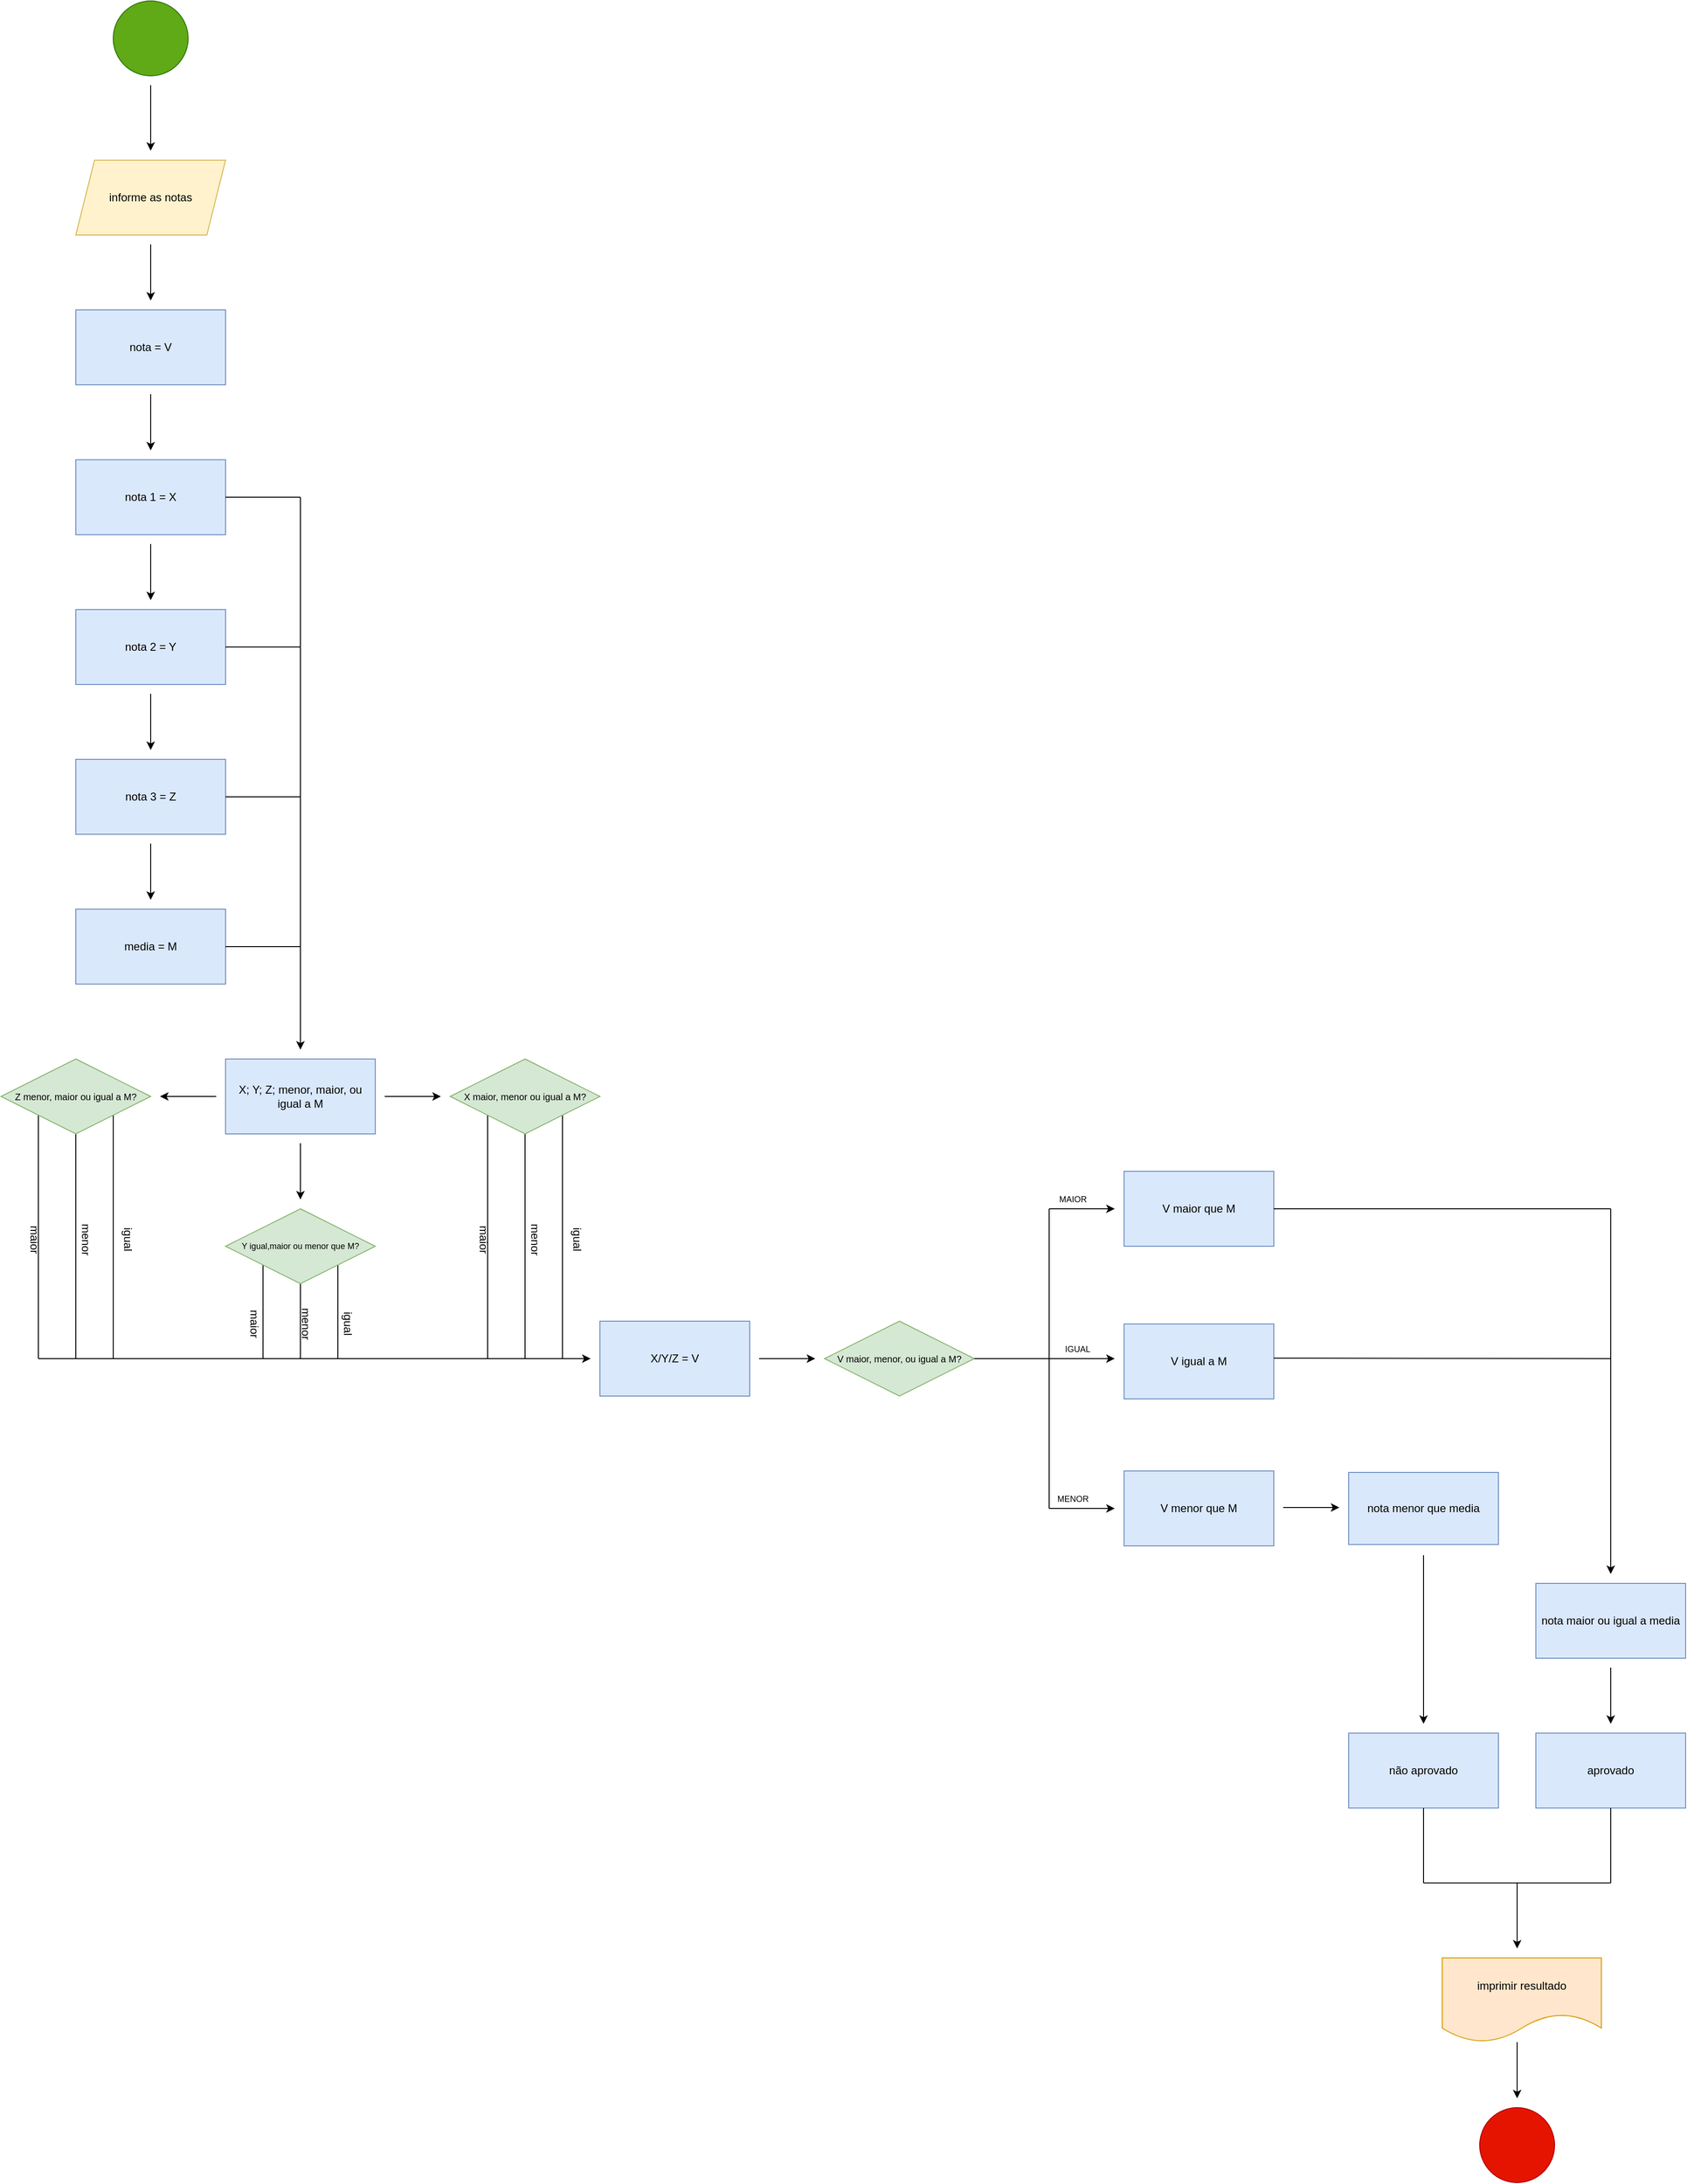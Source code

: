 <mxfile version="26.0.16">
  <diagram name="Página-1" id="sVIEAfAeJXPN8LJEBK2q">
    <mxGraphModel dx="836" dy="1656" grid="1" gridSize="10" guides="1" tooltips="1" connect="1" arrows="1" fold="1" page="1" pageScale="1" pageWidth="827" pageHeight="1169" math="0" shadow="0">
      <root>
        <mxCell id="0" />
        <mxCell id="1" parent="0" />
        <mxCell id="324FYDJHdlTDjTDhxgua-1" value="" style="ellipse;whiteSpace=wrap;html=1;aspect=fixed;fillColor=#60a917;fontColor=#ffffff;strokeColor=#2D7600;" parent="1" vertex="1">
          <mxGeometry x="120" y="-130" width="80" height="80" as="geometry" />
        </mxCell>
        <mxCell id="324FYDJHdlTDjTDhxgua-2" value="informe as notas" style="shape=parallelogram;perimeter=parallelogramPerimeter;whiteSpace=wrap;html=1;fixedSize=1;fillColor=#fff2cc;strokeColor=#d6b656;" parent="1" vertex="1">
          <mxGeometry x="80" y="40" width="160" height="80" as="geometry" />
        </mxCell>
        <mxCell id="324FYDJHdlTDjTDhxgua-3" value="" style="endArrow=classic;html=1;rounded=0;" parent="1" edge="1">
          <mxGeometry width="50" height="50" relative="1" as="geometry">
            <mxPoint x="160" y="290" as="sourcePoint" />
            <mxPoint x="160" y="350" as="targetPoint" />
          </mxGeometry>
        </mxCell>
        <mxCell id="324FYDJHdlTDjTDhxgua-4" value="nota 1 = X" style="whiteSpace=wrap;html=1;fillColor=#dae8fc;strokeColor=#6c8ebf;" parent="1" vertex="1">
          <mxGeometry x="80" y="360" width="160" height="80" as="geometry" />
        </mxCell>
        <mxCell id="324FYDJHdlTDjTDhxgua-5" value="" style="endArrow=classic;html=1;rounded=0;" parent="1" edge="1">
          <mxGeometry width="50" height="50" relative="1" as="geometry">
            <mxPoint x="160" y="450" as="sourcePoint" />
            <mxPoint x="160" y="510" as="targetPoint" />
          </mxGeometry>
        </mxCell>
        <mxCell id="324FYDJHdlTDjTDhxgua-6" value="nota 2 = Y" style="rounded=0;whiteSpace=wrap;html=1;fillColor=#dae8fc;strokeColor=#6c8ebf;" parent="1" vertex="1">
          <mxGeometry x="80" y="520" width="160" height="80" as="geometry" />
        </mxCell>
        <mxCell id="324FYDJHdlTDjTDhxgua-7" value="" style="endArrow=classic;html=1;rounded=0;" parent="1" edge="1">
          <mxGeometry width="50" height="50" relative="1" as="geometry">
            <mxPoint x="160" y="610" as="sourcePoint" />
            <mxPoint x="160" y="670" as="targetPoint" />
          </mxGeometry>
        </mxCell>
        <mxCell id="324FYDJHdlTDjTDhxgua-8" value="nota 3 = Z" style="whiteSpace=wrap;html=1;fillColor=#dae8fc;strokeColor=#6c8ebf;" parent="1" vertex="1">
          <mxGeometry x="80" y="680" width="160" height="80" as="geometry" />
        </mxCell>
        <mxCell id="324FYDJHdlTDjTDhxgua-9" value="" style="endArrow=none;html=1;rounded=0;" parent="1" edge="1">
          <mxGeometry width="50" height="50" relative="1" as="geometry">
            <mxPoint x="320" y="720" as="sourcePoint" />
            <mxPoint x="320" y="400" as="targetPoint" />
          </mxGeometry>
        </mxCell>
        <mxCell id="324FYDJHdlTDjTDhxgua-10" value="" style="endArrow=none;html=1;rounded=0;" parent="1" edge="1">
          <mxGeometry width="50" height="50" relative="1" as="geometry">
            <mxPoint x="240" y="400" as="sourcePoint" />
            <mxPoint x="320" y="400" as="targetPoint" />
          </mxGeometry>
        </mxCell>
        <mxCell id="324FYDJHdlTDjTDhxgua-11" value="" style="endArrow=none;html=1;rounded=0;" parent="1" edge="1">
          <mxGeometry width="50" height="50" relative="1" as="geometry">
            <mxPoint x="240" y="720" as="sourcePoint" />
            <mxPoint x="320" y="720" as="targetPoint" />
          </mxGeometry>
        </mxCell>
        <mxCell id="324FYDJHdlTDjTDhxgua-12" value="" style="endArrow=none;html=1;rounded=0;" parent="1" edge="1">
          <mxGeometry width="50" height="50" relative="1" as="geometry">
            <mxPoint x="240" y="560" as="sourcePoint" />
            <mxPoint x="320" y="560" as="targetPoint" />
          </mxGeometry>
        </mxCell>
        <mxCell id="324FYDJHdlTDjTDhxgua-13" value="" style="endArrow=classic;html=1;rounded=0;" parent="1" edge="1">
          <mxGeometry width="50" height="50" relative="1" as="geometry">
            <mxPoint x="320" y="720" as="sourcePoint" />
            <mxPoint x="320" y="990" as="targetPoint" />
          </mxGeometry>
        </mxCell>
        <mxCell id="324FYDJHdlTDjTDhxgua-14" value="X; Y; Z; menor, maior, ou igual a M" style="whiteSpace=wrap;html=1;fillColor=#dae8fc;strokeColor=#6c8ebf;" parent="1" vertex="1">
          <mxGeometry x="240" y="1000" width="160" height="80" as="geometry" />
        </mxCell>
        <mxCell id="324FYDJHdlTDjTDhxgua-15" value="media = M" style="whiteSpace=wrap;html=1;fillColor=#dae8fc;strokeColor=#6c8ebf;" parent="1" vertex="1">
          <mxGeometry x="80" y="840" width="160" height="80" as="geometry" />
        </mxCell>
        <mxCell id="324FYDJHdlTDjTDhxgua-16" value="" style="endArrow=classic;html=1;rounded=0;" parent="1" edge="1">
          <mxGeometry width="50" height="50" relative="1" as="geometry">
            <mxPoint x="160" y="770" as="sourcePoint" />
            <mxPoint x="160" y="830" as="targetPoint" />
          </mxGeometry>
        </mxCell>
        <mxCell id="324FYDJHdlTDjTDhxgua-17" value="" style="endArrow=none;html=1;rounded=0;" parent="1" edge="1">
          <mxGeometry width="50" height="50" relative="1" as="geometry">
            <mxPoint x="240" y="880" as="sourcePoint" />
            <mxPoint x="320" y="880" as="targetPoint" />
          </mxGeometry>
        </mxCell>
        <mxCell id="324FYDJHdlTDjTDhxgua-19" value="" style="endArrow=classic;html=1;rounded=0;" parent="1" edge="1">
          <mxGeometry width="50" height="50" relative="1" as="geometry">
            <mxPoint x="410" y="1040" as="sourcePoint" />
            <mxPoint x="470" y="1040" as="targetPoint" />
          </mxGeometry>
        </mxCell>
        <mxCell id="324FYDJHdlTDjTDhxgua-24" value="" style="endArrow=classic;html=1;rounded=0;" parent="1" edge="1">
          <mxGeometry width="50" height="50" relative="1" as="geometry">
            <mxPoint x="320" y="1090" as="sourcePoint" />
            <mxPoint x="320" y="1150" as="targetPoint" />
          </mxGeometry>
        </mxCell>
        <mxCell id="324FYDJHdlTDjTDhxgua-25" value="" style="endArrow=classic;html=1;rounded=0;" parent="1" edge="1">
          <mxGeometry width="50" height="50" relative="1" as="geometry">
            <mxPoint x="230" y="1040" as="sourcePoint" />
            <mxPoint x="170" y="1040" as="targetPoint" />
          </mxGeometry>
        </mxCell>
        <mxCell id="324FYDJHdlTDjTDhxgua-28" value="" style="endArrow=none;html=1;rounded=0;" parent="1" edge="1">
          <mxGeometry width="50" height="50" relative="1" as="geometry">
            <mxPoint x="40" y="1320" as="sourcePoint" />
            <mxPoint x="560" y="1320" as="targetPoint" />
          </mxGeometry>
        </mxCell>
        <mxCell id="324FYDJHdlTDjTDhxgua-29" value="" style="endArrow=none;html=1;rounded=0;" parent="1" edge="1">
          <mxGeometry width="50" height="50" relative="1" as="geometry">
            <mxPoint x="320" y="1320" as="sourcePoint" />
            <mxPoint x="320" y="1240" as="targetPoint" />
          </mxGeometry>
        </mxCell>
        <mxCell id="324FYDJHdlTDjTDhxgua-30" value="" style="endArrow=classic;html=1;rounded=0;" parent="1" edge="1">
          <mxGeometry width="50" height="50" relative="1" as="geometry">
            <mxPoint x="560" y="1320" as="sourcePoint" />
            <mxPoint x="630" y="1320" as="targetPoint" />
          </mxGeometry>
        </mxCell>
        <mxCell id="324FYDJHdlTDjTDhxgua-31" value="X/Y/Z = V" style="whiteSpace=wrap;html=1;fillColor=#dae8fc;strokeColor=#6c8ebf;" parent="1" vertex="1">
          <mxGeometry x="640" y="1280" width="160" height="80" as="geometry" />
        </mxCell>
        <mxCell id="324FYDJHdlTDjTDhxgua-37" value="" style="endArrow=classic;html=1;rounded=0;" parent="1" edge="1">
          <mxGeometry width="50" height="50" relative="1" as="geometry">
            <mxPoint x="810" y="1320" as="sourcePoint" />
            <mxPoint x="870" y="1320" as="targetPoint" />
          </mxGeometry>
        </mxCell>
        <mxCell id="324FYDJHdlTDjTDhxgua-40" value="" style="endArrow=none;html=1;rounded=0;entryX=0;entryY=1;entryDx=0;entryDy=0;" parent="1" target="324FYDJHdlTDjTDhxgua-74" edge="1">
          <mxGeometry width="50" height="50" relative="1" as="geometry">
            <mxPoint x="280" y="1320" as="sourcePoint" />
            <mxPoint x="280" y="1240" as="targetPoint" />
          </mxGeometry>
        </mxCell>
        <mxCell id="324FYDJHdlTDjTDhxgua-41" value="" style="endArrow=none;html=1;rounded=0;entryX=1;entryY=1;entryDx=0;entryDy=0;" parent="1" target="324FYDJHdlTDjTDhxgua-74" edge="1">
          <mxGeometry width="50" height="50" relative="1" as="geometry">
            <mxPoint x="360" y="1320" as="sourcePoint" />
            <mxPoint x="360" y="1240" as="targetPoint" />
          </mxGeometry>
        </mxCell>
        <mxCell id="324FYDJHdlTDjTDhxgua-47" value="maior" style="text;html=1;align=center;verticalAlign=middle;resizable=0;points=[];autosize=1;strokeColor=none;fillColor=none;textDirection=vertical-rl;" parent="1" vertex="1">
          <mxGeometry x="245" y="1280" width="50" height="30" as="geometry" />
        </mxCell>
        <mxCell id="324FYDJHdlTDjTDhxgua-48" value="menor" style="text;html=1;align=center;verticalAlign=middle;resizable=0;points=[];autosize=1;strokeColor=none;fillColor=none;textDirection=vertical-rl;" parent="1" vertex="1">
          <mxGeometry x="295" y="1280" width="60" height="30" as="geometry" />
        </mxCell>
        <mxCell id="324FYDJHdlTDjTDhxgua-49" value="igual" style="text;html=1;align=center;verticalAlign=middle;resizable=0;points=[];autosize=1;strokeColor=none;fillColor=none;textDirection=vertical-rl;" parent="1" vertex="1">
          <mxGeometry x="345" y="1280" width="50" height="30" as="geometry" />
        </mxCell>
        <mxCell id="324FYDJHdlTDjTDhxgua-55" value="" style="endArrow=none;html=1;rounded=0;" parent="1" edge="1">
          <mxGeometry width="50" height="50" relative="1" as="geometry">
            <mxPoint x="586.667" y="1200" as="sourcePoint" />
            <mxPoint x="586.667" y="1200" as="targetPoint" />
          </mxGeometry>
        </mxCell>
        <mxCell id="324FYDJHdlTDjTDhxgua-59" value="" style="endArrow=none;html=1;rounded=0;" parent="1" edge="1">
          <mxGeometry width="50" height="50" relative="1" as="geometry">
            <mxPoint x="80" y="1320" as="sourcePoint" />
            <mxPoint x="80" y="1080" as="targetPoint" />
          </mxGeometry>
        </mxCell>
        <mxCell id="324FYDJHdlTDjTDhxgua-60" value="" style="endArrow=none;html=1;rounded=0;entryX=0;entryY=1;entryDx=0;entryDy=0;" parent="1" target="324FYDJHdlTDjTDhxgua-75" edge="1">
          <mxGeometry width="50" height="50" relative="1" as="geometry">
            <mxPoint x="40" y="1320" as="sourcePoint" />
            <mxPoint x="40" y="1080" as="targetPoint" />
          </mxGeometry>
        </mxCell>
        <mxCell id="324FYDJHdlTDjTDhxgua-61" value="" style="endArrow=none;html=1;rounded=0;entryX=1;entryY=1;entryDx=0;entryDy=0;" parent="1" target="324FYDJHdlTDjTDhxgua-75" edge="1">
          <mxGeometry width="50" height="50" relative="1" as="geometry">
            <mxPoint x="120" y="1320" as="sourcePoint" />
            <mxPoint x="120" y="1080" as="targetPoint" />
          </mxGeometry>
        </mxCell>
        <mxCell id="324FYDJHdlTDjTDhxgua-62" value="maior" style="text;html=1;align=center;verticalAlign=middle;resizable=0;points=[];autosize=1;strokeColor=none;fillColor=none;textDirection=vertical-rl;" parent="1" vertex="1">
          <mxGeometry x="10" y="1190" width="50" height="30" as="geometry" />
        </mxCell>
        <mxCell id="324FYDJHdlTDjTDhxgua-63" value="menor" style="text;html=1;align=center;verticalAlign=middle;resizable=0;points=[];autosize=1;strokeColor=none;fillColor=none;textDirection=vertical-rl;" parent="1" vertex="1">
          <mxGeometry x="60" y="1190" width="60" height="30" as="geometry" />
        </mxCell>
        <mxCell id="324FYDJHdlTDjTDhxgua-64" value="igual" style="text;html=1;align=center;verticalAlign=middle;resizable=0;points=[];autosize=1;strokeColor=none;fillColor=none;textDirection=vertical-rl;" parent="1" vertex="1">
          <mxGeometry x="110" y="1190" width="50" height="30" as="geometry" />
        </mxCell>
        <mxCell id="324FYDJHdlTDjTDhxgua-65" value="" style="endArrow=none;html=1;rounded=0;" parent="1" edge="1">
          <mxGeometry width="50" height="50" relative="1" as="geometry">
            <mxPoint x="560" y="1320" as="sourcePoint" />
            <mxPoint x="560" y="1080" as="targetPoint" />
          </mxGeometry>
        </mxCell>
        <mxCell id="324FYDJHdlTDjTDhxgua-66" value="" style="endArrow=none;html=1;rounded=0;entryX=0;entryY=1;entryDx=0;entryDy=0;" parent="1" target="324FYDJHdlTDjTDhxgua-73" edge="1">
          <mxGeometry width="50" height="50" relative="1" as="geometry">
            <mxPoint x="520" y="1320" as="sourcePoint" />
            <mxPoint x="520" y="1080" as="targetPoint" />
          </mxGeometry>
        </mxCell>
        <mxCell id="324FYDJHdlTDjTDhxgua-67" value="" style="endArrow=none;html=1;rounded=0;entryX=1;entryY=1;entryDx=0;entryDy=0;" parent="1" target="324FYDJHdlTDjTDhxgua-73" edge="1">
          <mxGeometry width="50" height="50" relative="1" as="geometry">
            <mxPoint x="600" y="1320" as="sourcePoint" />
            <mxPoint x="600" y="1080" as="targetPoint" />
          </mxGeometry>
        </mxCell>
        <mxCell id="324FYDJHdlTDjTDhxgua-68" value="maior" style="text;html=1;align=center;verticalAlign=middle;resizable=0;points=[];autosize=1;strokeColor=none;fillColor=none;textDirection=vertical-rl;" parent="1" vertex="1">
          <mxGeometry x="490" y="1190" width="50" height="30" as="geometry" />
        </mxCell>
        <mxCell id="324FYDJHdlTDjTDhxgua-69" value="menor" style="text;html=1;align=center;verticalAlign=middle;resizable=0;points=[];autosize=1;strokeColor=none;fillColor=none;textDirection=vertical-rl;" parent="1" vertex="1">
          <mxGeometry x="540" y="1190" width="60" height="30" as="geometry" />
        </mxCell>
        <mxCell id="324FYDJHdlTDjTDhxgua-70" value="igual" style="text;html=1;align=center;verticalAlign=middle;resizable=0;points=[];autosize=1;strokeColor=none;fillColor=none;textDirection=vertical-rl;" parent="1" vertex="1">
          <mxGeometry x="590" y="1190" width="50" height="30" as="geometry" />
        </mxCell>
        <mxCell id="324FYDJHdlTDjTDhxgua-73" value="X maior, menor ou igual a M?" style="rhombus;whiteSpace=wrap;html=1;fontSize=10;fillColor=#d5e8d4;strokeColor=#82b366;" parent="1" vertex="1">
          <mxGeometry x="480" y="1000" width="160" height="80" as="geometry" />
        </mxCell>
        <mxCell id="324FYDJHdlTDjTDhxgua-74" value="Y igual,maior ou menor que M?" style="rhombus;whiteSpace=wrap;html=1;fontSize=9;fillColor=#d5e8d4;strokeColor=#82b366;" parent="1" vertex="1">
          <mxGeometry x="240" y="1160" width="160" height="80" as="geometry" />
        </mxCell>
        <mxCell id="324FYDJHdlTDjTDhxgua-75" value="Z menor, maior ou igual a M?" style="rhombus;whiteSpace=wrap;html=1;fontSize=10;fillColor=#d5e8d4;strokeColor=#82b366;" parent="1" vertex="1">
          <mxGeometry y="1000" width="160" height="80" as="geometry" />
        </mxCell>
        <mxCell id="324FYDJHdlTDjTDhxgua-76" value="V maior, menor, ou igual a M?" style="rhombus;whiteSpace=wrap;html=1;fontSize=10;fillColor=#d5e8d4;strokeColor=#82b366;" parent="1" vertex="1">
          <mxGeometry x="880" y="1280" width="160" height="80" as="geometry" />
        </mxCell>
        <mxCell id="324FYDJHdlTDjTDhxgua-77" value="" style="endArrow=none;html=1;rounded=0;" parent="1" edge="1">
          <mxGeometry width="50" height="50" relative="1" as="geometry">
            <mxPoint x="1040" y="1320" as="sourcePoint" />
            <mxPoint x="1120" y="1320" as="targetPoint" />
          </mxGeometry>
        </mxCell>
        <mxCell id="324FYDJHdlTDjTDhxgua-78" value="" style="endArrow=none;html=1;rounded=0;" parent="1" edge="1">
          <mxGeometry width="50" height="50" relative="1" as="geometry">
            <mxPoint x="1120" y="1320" as="sourcePoint" />
            <mxPoint x="1120" y="1160" as="targetPoint" />
          </mxGeometry>
        </mxCell>
        <mxCell id="324FYDJHdlTDjTDhxgua-80" value="V igual a M" style="whiteSpace=wrap;html=1;fillColor=#dae8fc;strokeColor=#6c8ebf;" parent="1" vertex="1">
          <mxGeometry x="1200" y="1283" width="160" height="80" as="geometry" />
        </mxCell>
        <mxCell id="324FYDJHdlTDjTDhxgua-81" value="V maior que M" style="whiteSpace=wrap;html=1;fillColor=#dae8fc;strokeColor=#6c8ebf;" parent="1" vertex="1">
          <mxGeometry x="1200" y="1120" width="160" height="80" as="geometry" />
        </mxCell>
        <mxCell id="324FYDJHdlTDjTDhxgua-82" value="" style="endArrow=classic;html=1;rounded=0;" parent="1" edge="1">
          <mxGeometry width="50" height="50" relative="1" as="geometry">
            <mxPoint x="1120" y="1160" as="sourcePoint" />
            <mxPoint x="1190" y="1160" as="targetPoint" />
          </mxGeometry>
        </mxCell>
        <mxCell id="324FYDJHdlTDjTDhxgua-83" value="" style="endArrow=none;html=1;rounded=0;" parent="1" edge="1">
          <mxGeometry width="50" height="50" relative="1" as="geometry">
            <mxPoint x="1120" y="1480" as="sourcePoint" />
            <mxPoint x="1120" y="1320" as="targetPoint" />
          </mxGeometry>
        </mxCell>
        <mxCell id="324FYDJHdlTDjTDhxgua-84" value="" style="endArrow=classic;html=1;rounded=0;" parent="1" edge="1">
          <mxGeometry width="50" height="50" relative="1" as="geometry">
            <mxPoint x="1120" y="1480" as="sourcePoint" />
            <mxPoint x="1190" y="1480" as="targetPoint" />
          </mxGeometry>
        </mxCell>
        <mxCell id="324FYDJHdlTDjTDhxgua-85" value="" style="endArrow=classic;html=1;rounded=0;" parent="1" edge="1">
          <mxGeometry width="50" height="50" relative="1" as="geometry">
            <mxPoint x="1120" y="1320" as="sourcePoint" />
            <mxPoint x="1190" y="1320" as="targetPoint" />
          </mxGeometry>
        </mxCell>
        <mxCell id="324FYDJHdlTDjTDhxgua-86" value="V menor que M" style="whiteSpace=wrap;html=1;fillColor=#dae8fc;strokeColor=#6c8ebf;" parent="1" vertex="1">
          <mxGeometry x="1200" y="1440" width="160" height="80" as="geometry" />
        </mxCell>
        <mxCell id="324FYDJHdlTDjTDhxgua-87" value="MAIOR" style="text;html=1;align=center;verticalAlign=middle;resizable=0;points=[];autosize=1;strokeColor=none;fillColor=none;fontSize=9;" parent="1" vertex="1">
          <mxGeometry x="1120" y="1140" width="50" height="20" as="geometry" />
        </mxCell>
        <mxCell id="324FYDJHdlTDjTDhxgua-88" value="MENOR" style="text;html=1;align=center;verticalAlign=middle;resizable=0;points=[];autosize=1;strokeColor=none;fillColor=none;fontSize=9;" parent="1" vertex="1">
          <mxGeometry x="1115" y="1460" width="60" height="20" as="geometry" />
        </mxCell>
        <mxCell id="324FYDJHdlTDjTDhxgua-89" value="IGUAL" style="text;html=1;align=center;verticalAlign=middle;resizable=0;points=[];autosize=1;strokeColor=none;fillColor=none;fontSize=9;" parent="1" vertex="1">
          <mxGeometry x="1125" y="1300" width="50" height="20" as="geometry" />
        </mxCell>
        <mxCell id="324FYDJHdlTDjTDhxgua-90" value="" style="endArrow=none;html=1;rounded=0;" parent="1" edge="1">
          <mxGeometry width="50" height="50" relative="1" as="geometry">
            <mxPoint x="1720" y="1480" as="sourcePoint" />
            <mxPoint x="1720" y="1160" as="targetPoint" />
          </mxGeometry>
        </mxCell>
        <mxCell id="324FYDJHdlTDjTDhxgua-91" value="" style="endArrow=none;html=1;rounded=0;" parent="1" edge="1">
          <mxGeometry width="50" height="50" relative="1" as="geometry">
            <mxPoint x="1360" y="1160" as="sourcePoint" />
            <mxPoint x="1720" y="1160" as="targetPoint" />
          </mxGeometry>
        </mxCell>
        <mxCell id="324FYDJHdlTDjTDhxgua-93" value="" style="endArrow=none;html=1;rounded=0;" parent="1" edge="1">
          <mxGeometry width="50" height="50" relative="1" as="geometry">
            <mxPoint x="1360" y="1319.5" as="sourcePoint" />
            <mxPoint x="1720" y="1320" as="targetPoint" />
          </mxGeometry>
        </mxCell>
        <mxCell id="324FYDJHdlTDjTDhxgua-95" value="" style="endArrow=classic;html=1;rounded=0;" parent="1" edge="1">
          <mxGeometry width="50" height="50" relative="1" as="geometry">
            <mxPoint x="1370" y="1479" as="sourcePoint" />
            <mxPoint x="1430" y="1479" as="targetPoint" />
          </mxGeometry>
        </mxCell>
        <mxCell id="324FYDJHdlTDjTDhxgua-96" value="nota menor que media" style="whiteSpace=wrap;html=1;fillColor=#dae8fc;strokeColor=#6c8ebf;" parent="1" vertex="1">
          <mxGeometry x="1440" y="1441.5" width="160" height="77" as="geometry" />
        </mxCell>
        <mxCell id="324FYDJHdlTDjTDhxgua-97" value="nota = V" style="whiteSpace=wrap;html=1;fillColor=#dae8fc;strokeColor=#6c8ebf;" parent="1" vertex="1">
          <mxGeometry x="80" y="200" width="160" height="80" as="geometry" />
        </mxCell>
        <mxCell id="324FYDJHdlTDjTDhxgua-98" value="" style="endArrow=classic;html=1;rounded=0;" parent="1" edge="1">
          <mxGeometry width="50" height="50" relative="1" as="geometry">
            <mxPoint x="1720" y="1480" as="sourcePoint" />
            <mxPoint x="1720" y="1550" as="targetPoint" />
          </mxGeometry>
        </mxCell>
        <mxCell id="324FYDJHdlTDjTDhxgua-99" value="nota maior ou igual a media" style="whiteSpace=wrap;html=1;fillColor=#dae8fc;strokeColor=#6c8ebf;" parent="1" vertex="1">
          <mxGeometry x="1640" y="1560" width="160" height="80" as="geometry" />
        </mxCell>
        <mxCell id="324FYDJHdlTDjTDhxgua-101" value="" style="endArrow=classic;html=1;rounded=0;" parent="1" edge="1">
          <mxGeometry width="50" height="50" relative="1" as="geometry">
            <mxPoint x="1720" y="1650" as="sourcePoint" />
            <mxPoint x="1720" y="1710" as="targetPoint" />
          </mxGeometry>
        </mxCell>
        <mxCell id="324FYDJHdlTDjTDhxgua-102" value="" style="endArrow=classic;html=1;rounded=0;" parent="1" edge="1">
          <mxGeometry width="50" height="50" relative="1" as="geometry">
            <mxPoint x="1520" y="1530" as="sourcePoint" />
            <mxPoint x="1520" y="1710" as="targetPoint" />
          </mxGeometry>
        </mxCell>
        <mxCell id="324FYDJHdlTDjTDhxgua-103" value="não aprovado" style="whiteSpace=wrap;html=1;fillColor=#dae8fc;strokeColor=#6c8ebf;" parent="1" vertex="1">
          <mxGeometry x="1440" y="1720" width="160" height="80" as="geometry" />
        </mxCell>
        <mxCell id="324FYDJHdlTDjTDhxgua-104" value="aprovado" style="whiteSpace=wrap;html=1;fillColor=#dae8fc;strokeColor=#6c8ebf;" parent="1" vertex="1">
          <mxGeometry x="1640" y="1720" width="160" height="80" as="geometry" />
        </mxCell>
        <mxCell id="324FYDJHdlTDjTDhxgua-106" value="" style="endArrow=none;html=1;rounded=0;" parent="1" edge="1">
          <mxGeometry width="50" height="50" relative="1" as="geometry">
            <mxPoint x="1520" y="1880" as="sourcePoint" />
            <mxPoint x="1520" y="1800" as="targetPoint" />
          </mxGeometry>
        </mxCell>
        <mxCell id="324FYDJHdlTDjTDhxgua-107" value="" style="endArrow=none;html=1;rounded=0;" parent="1" edge="1">
          <mxGeometry width="50" height="50" relative="1" as="geometry">
            <mxPoint x="1720" y="1880" as="sourcePoint" />
            <mxPoint x="1720" y="1800" as="targetPoint" />
          </mxGeometry>
        </mxCell>
        <mxCell id="324FYDJHdlTDjTDhxgua-108" value="" style="endArrow=none;html=1;rounded=0;" parent="1" edge="1">
          <mxGeometry width="50" height="50" relative="1" as="geometry">
            <mxPoint x="1520" y="1880" as="sourcePoint" />
            <mxPoint x="1720" y="1880" as="targetPoint" />
          </mxGeometry>
        </mxCell>
        <mxCell id="324FYDJHdlTDjTDhxgua-109" value="" style="endArrow=classic;html=1;rounded=0;" parent="1" edge="1">
          <mxGeometry width="50" height="50" relative="1" as="geometry">
            <mxPoint x="1620" y="1880" as="sourcePoint" />
            <mxPoint x="1620" y="1950" as="targetPoint" />
          </mxGeometry>
        </mxCell>
        <mxCell id="324FYDJHdlTDjTDhxgua-110" value="imprimir resultado" style="shape=document;whiteSpace=wrap;html=1;boundedLbl=1;size=0.333;fillColor=#ffe6cc;strokeColor=#d79b00;" parent="1" vertex="1">
          <mxGeometry x="1540" y="1960" width="170" height="90" as="geometry" />
        </mxCell>
        <mxCell id="324FYDJHdlTDjTDhxgua-111" value="" style="endArrow=classic;html=1;rounded=0;" parent="1" edge="1">
          <mxGeometry width="50" height="50" relative="1" as="geometry">
            <mxPoint x="1620" y="2050" as="sourcePoint" />
            <mxPoint x="1620" y="2110" as="targetPoint" />
          </mxGeometry>
        </mxCell>
        <mxCell id="324FYDJHdlTDjTDhxgua-112" value="" style="ellipse;whiteSpace=wrap;html=1;aspect=fixed;fillColor=#e51400;fontColor=#ffffff;strokeColor=#B20000;" parent="1" vertex="1">
          <mxGeometry x="1580" y="2120" width="80" height="80" as="geometry" />
        </mxCell>
        <mxCell id="324FYDJHdlTDjTDhxgua-113" value="" style="endArrow=classic;html=1;rounded=0;" parent="1" edge="1">
          <mxGeometry width="50" height="50" relative="1" as="geometry">
            <mxPoint x="160" y="-40" as="sourcePoint" />
            <mxPoint x="160" y="30" as="targetPoint" />
          </mxGeometry>
        </mxCell>
        <mxCell id="324FYDJHdlTDjTDhxgua-114" value="" style="endArrow=classic;html=1;rounded=0;" parent="1" edge="1">
          <mxGeometry width="50" height="50" relative="1" as="geometry">
            <mxPoint x="160" y="130" as="sourcePoint" />
            <mxPoint x="160" y="190" as="targetPoint" />
          </mxGeometry>
        </mxCell>
      </root>
    </mxGraphModel>
  </diagram>
</mxfile>
